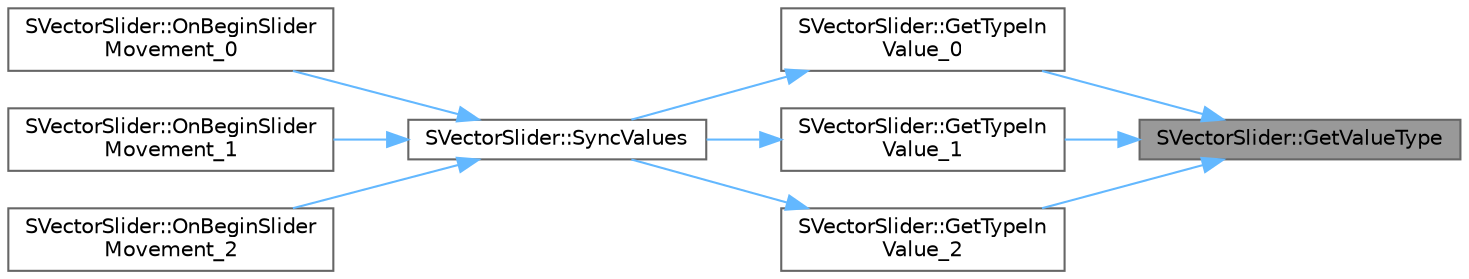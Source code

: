 digraph "SVectorSlider::GetValueType"
{
 // INTERACTIVE_SVG=YES
 // LATEX_PDF_SIZE
  bgcolor="transparent";
  edge [fontname=Helvetica,fontsize=10,labelfontname=Helvetica,labelfontsize=10];
  node [fontname=Helvetica,fontsize=10,shape=box,height=0.2,width=0.4];
  rankdir="RL";
  Node1 [id="Node000001",label="SVectorSlider::GetValueType",height=0.2,width=0.4,color="gray40", fillcolor="grey60", style="filled", fontcolor="black",tooltip=" "];
  Node1 -> Node2 [id="edge1_Node000001_Node000002",dir="back",color="steelblue1",style="solid",tooltip=" "];
  Node2 [id="Node000002",label="SVectorSlider::GetTypeIn\lValue_0",height=0.2,width=0.4,color="grey40", fillcolor="white", style="filled",URL="$d9/df7/classSVectorSlider.html#a07852dce3fa7b53b1c0cc8c551d65c96",tooltip=" "];
  Node2 -> Node3 [id="edge2_Node000002_Node000003",dir="back",color="steelblue1",style="solid",tooltip=" "];
  Node3 [id="Node000003",label="SVectorSlider::SyncValues",height=0.2,width=0.4,color="grey40", fillcolor="white", style="filled",URL="$d9/df7/classSVectorSlider.html#a15677cef4a901a152971fbe4d69d0f50",tooltip=" "];
  Node3 -> Node4 [id="edge3_Node000003_Node000004",dir="back",color="steelblue1",style="solid",tooltip=" "];
  Node4 [id="Node000004",label="SVectorSlider::OnBeginSlider\lMovement_0",height=0.2,width=0.4,color="grey40", fillcolor="white", style="filled",URL="$d9/df7/classSVectorSlider.html#a9561f88751fbb1309dd56ca4e9217eb8",tooltip="Called when the slider begins to move."];
  Node3 -> Node5 [id="edge4_Node000003_Node000005",dir="back",color="steelblue1",style="solid",tooltip=" "];
  Node5 [id="Node000005",label="SVectorSlider::OnBeginSlider\lMovement_1",height=0.2,width=0.4,color="grey40", fillcolor="white", style="filled",URL="$d9/df7/classSVectorSlider.html#ae063590cf87e9664a5d3bdd2a12212ba",tooltip="Called when the slider begins to move."];
  Node3 -> Node6 [id="edge5_Node000003_Node000006",dir="back",color="steelblue1",style="solid",tooltip=" "];
  Node6 [id="Node000006",label="SVectorSlider::OnBeginSlider\lMovement_2",height=0.2,width=0.4,color="grey40", fillcolor="white", style="filled",URL="$d9/df7/classSVectorSlider.html#a2147126dfa8c60137143089803aa0be1",tooltip="Called when the slider begins to move."];
  Node1 -> Node7 [id="edge6_Node000001_Node000007",dir="back",color="steelblue1",style="solid",tooltip=" "];
  Node7 [id="Node000007",label="SVectorSlider::GetTypeIn\lValue_1",height=0.2,width=0.4,color="grey40", fillcolor="white", style="filled",URL="$d9/df7/classSVectorSlider.html#af162a431017943cf80f358fa67b14c30",tooltip=" "];
  Node7 -> Node3 [id="edge7_Node000007_Node000003",dir="back",color="steelblue1",style="solid",tooltip=" "];
  Node1 -> Node8 [id="edge8_Node000001_Node000008",dir="back",color="steelblue1",style="solid",tooltip=" "];
  Node8 [id="Node000008",label="SVectorSlider::GetTypeIn\lValue_2",height=0.2,width=0.4,color="grey40", fillcolor="white", style="filled",URL="$d9/df7/classSVectorSlider.html#af3141bd71d027d480ef43c8c27fc411f",tooltip=" "];
  Node8 -> Node3 [id="edge9_Node000008_Node000003",dir="back",color="steelblue1",style="solid",tooltip=" "];
}
